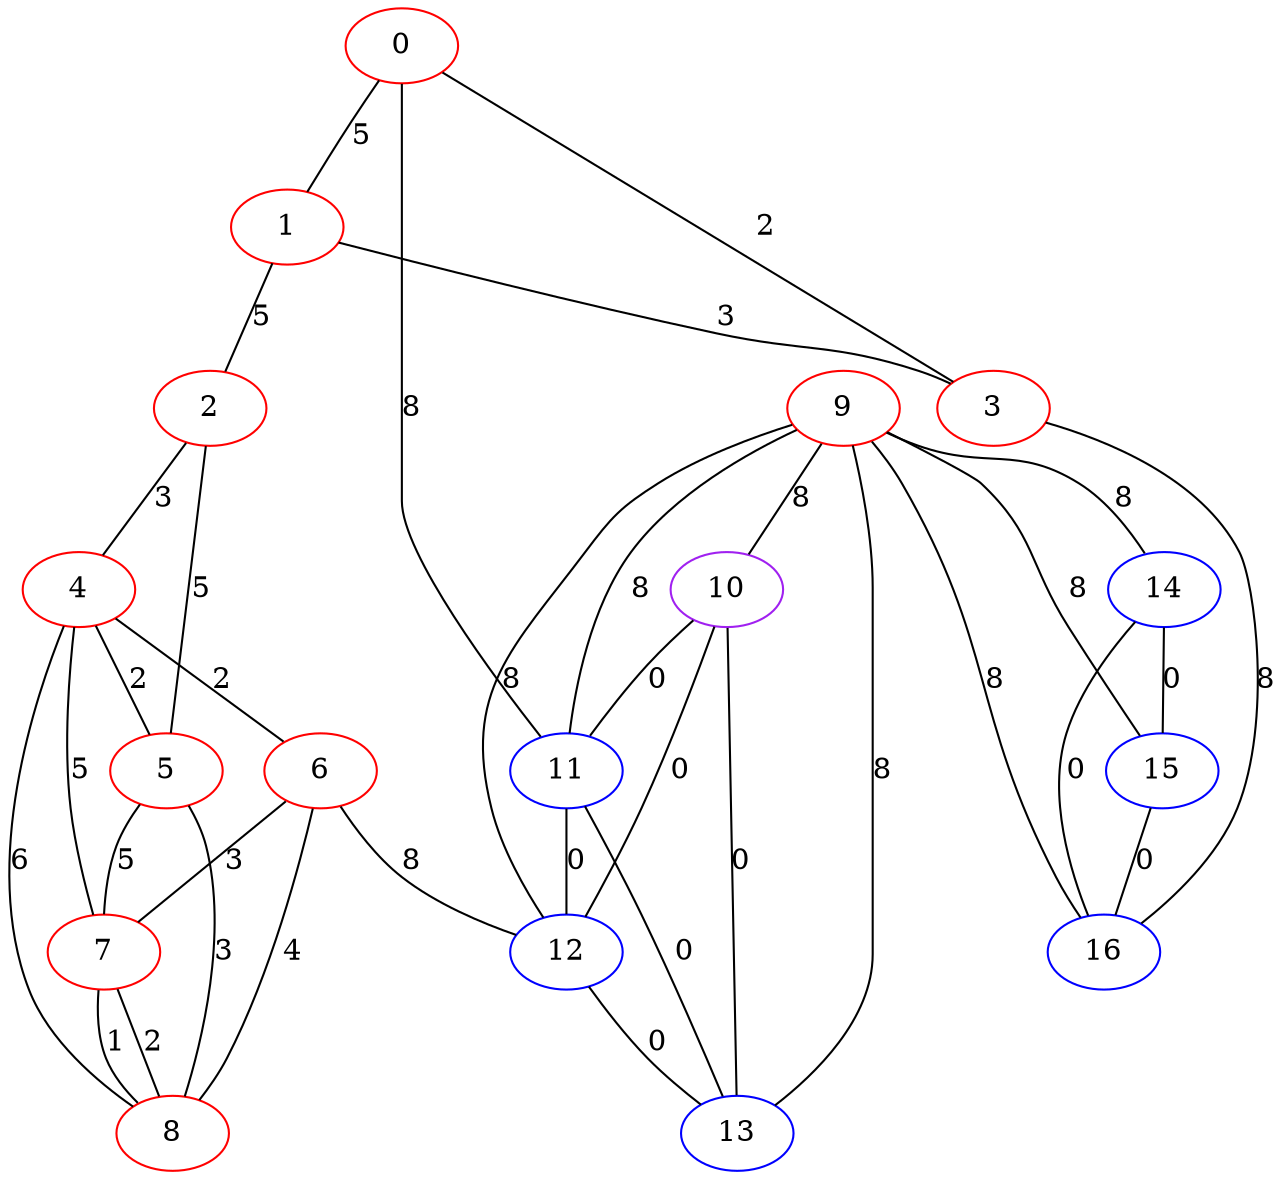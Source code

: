 graph "" {
0 [color=red, weight=1];
1 [color=red, weight=1];
2 [color=red, weight=1];
3 [color=red, weight=1];
4 [color=red, weight=1];
5 [color=red, weight=1];
6 [color=red, weight=1];
7 [color=red, weight=1];
8 [color=red, weight=1];
9 [color=red, weight=1];
10 [color=purple, weight=4];
11 [color=blue, weight=3];
12 [color=blue, weight=3];
13 [color=blue, weight=3];
14 [color=blue, weight=3];
15 [color=blue, weight=3];
16 [color=blue, weight=3];
0 -- 11  [key=0, label=8];
0 -- 1  [key=0, label=5];
0 -- 3  [key=0, label=2];
1 -- 2  [key=0, label=5];
1 -- 3  [key=0, label=3];
2 -- 4  [key=0, label=3];
2 -- 5  [key=0, label=5];
3 -- 16  [key=0, label=8];
4 -- 8  [key=0, label=6];
4 -- 5  [key=0, label=2];
4 -- 6  [key=0, label=2];
4 -- 7  [key=0, label=5];
5 -- 8  [key=0, label=3];
5 -- 7  [key=0, label=5];
6 -- 8  [key=0, label=4];
6 -- 12  [key=0, label=8];
6 -- 7  [key=0, label=3];
7 -- 8  [key=0, label=2];
7 -- 8  [key=1, label=1];
9 -- 10  [key=0, label=8];
9 -- 11  [key=0, label=8];
9 -- 12  [key=0, label=8];
9 -- 13  [key=0, label=8];
9 -- 14  [key=0, label=8];
9 -- 15  [key=0, label=8];
9 -- 16  [key=0, label=8];
10 -- 11  [key=0, label=0];
10 -- 12  [key=0, label=0];
10 -- 13  [key=0, label=0];
11 -- 12  [key=0, label=0];
11 -- 13  [key=0, label=0];
12 -- 13  [key=0, label=0];
14 -- 16  [key=0, label=0];
14 -- 15  [key=0, label=0];
15 -- 16  [key=0, label=0];
}

